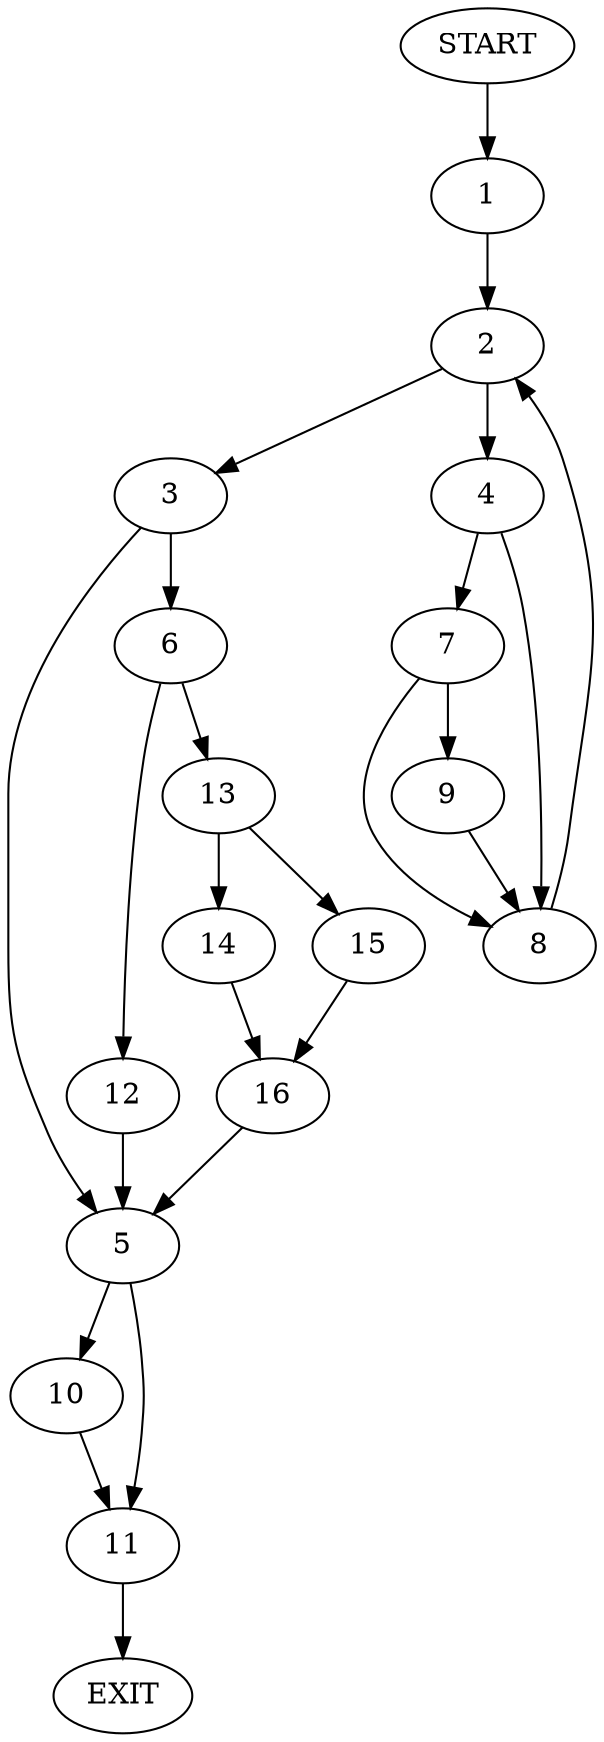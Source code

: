 digraph {
0 [label="START"]
17 [label="EXIT"]
0 -> 1
1 -> 2
2 -> 3
2 -> 4
3 -> 5
3 -> 6
4 -> 7
4 -> 8
8 -> 2
7 -> 9
7 -> 8
9 -> 8
5 -> 10
5 -> 11
6 -> 12
6 -> 13
13 -> 14
13 -> 15
12 -> 5
15 -> 16
14 -> 16
16 -> 5
11 -> 17
10 -> 11
}
